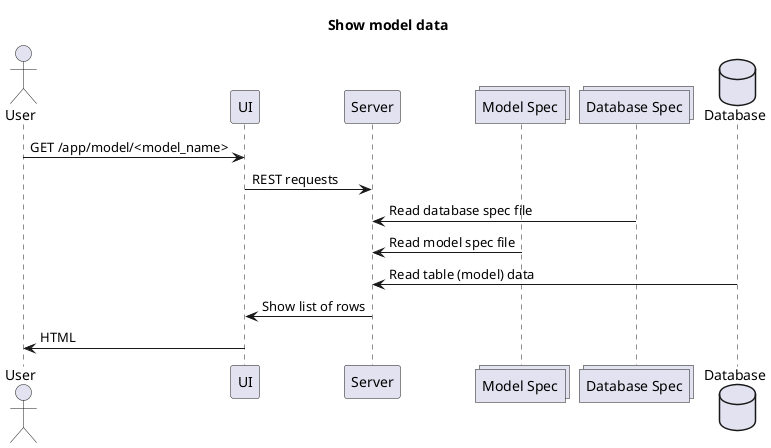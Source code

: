 @startuml create_update_table

title "Show model data"

actor User as u
participant UI as ui
participant Server as s
collections "Model Spec" as ms
collections "Database Spec" as dbs
database Database as db

u -> ui : GET /app/model/<model_name>
ui -> s : REST requests
s <- dbs : Read database spec file
s <- ms : Read model spec file
s <- db : Read table (model) data
s -> ui : Show list of rows
u <- ui : HTML
@enduml

